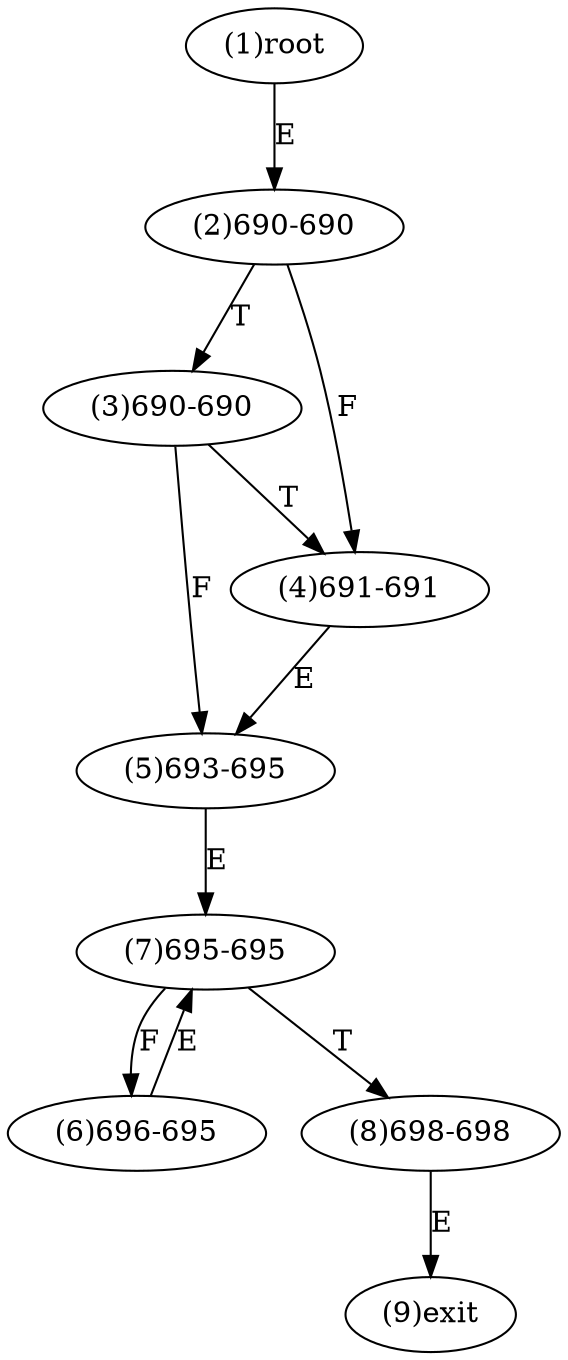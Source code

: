 digraph "" { 
1[ label="(1)root"];
2[ label="(2)690-690"];
3[ label="(3)690-690"];
4[ label="(4)691-691"];
5[ label="(5)693-695"];
6[ label="(6)696-695"];
7[ label="(7)695-695"];
8[ label="(8)698-698"];
9[ label="(9)exit"];
1->2[ label="E"];
2->4[ label="F"];
2->3[ label="T"];
3->5[ label="F"];
3->4[ label="T"];
4->5[ label="E"];
5->7[ label="E"];
6->7[ label="E"];
7->6[ label="F"];
7->8[ label="T"];
8->9[ label="E"];
}